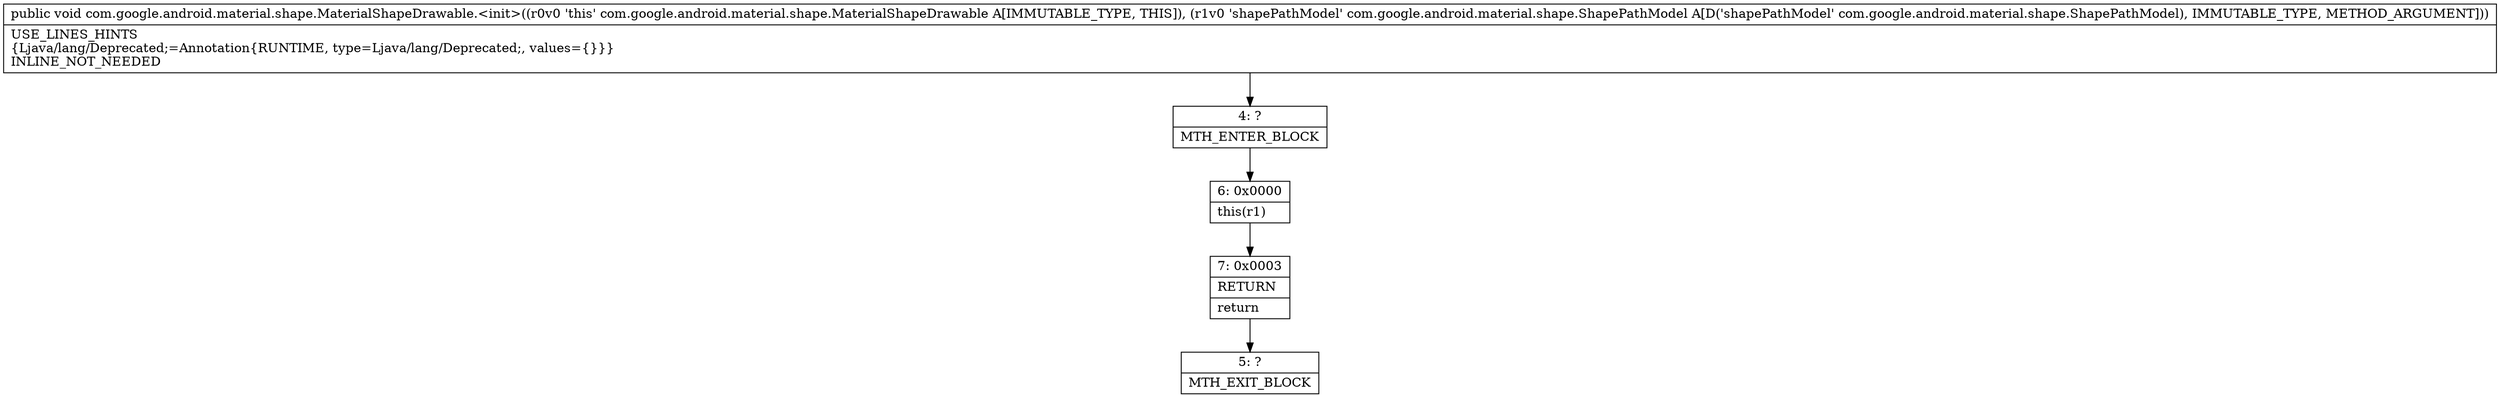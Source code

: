 digraph "CFG forcom.google.android.material.shape.MaterialShapeDrawable.\<init\>(Lcom\/google\/android\/material\/shape\/ShapePathModel;)V" {
Node_4 [shape=record,label="{4\:\ ?|MTH_ENTER_BLOCK\l}"];
Node_6 [shape=record,label="{6\:\ 0x0000|this(r1)\l}"];
Node_7 [shape=record,label="{7\:\ 0x0003|RETURN\l|return\l}"];
Node_5 [shape=record,label="{5\:\ ?|MTH_EXIT_BLOCK\l}"];
MethodNode[shape=record,label="{public void com.google.android.material.shape.MaterialShapeDrawable.\<init\>((r0v0 'this' com.google.android.material.shape.MaterialShapeDrawable A[IMMUTABLE_TYPE, THIS]), (r1v0 'shapePathModel' com.google.android.material.shape.ShapePathModel A[D('shapePathModel' com.google.android.material.shape.ShapePathModel), IMMUTABLE_TYPE, METHOD_ARGUMENT]))  | USE_LINES_HINTS\l\{Ljava\/lang\/Deprecated;=Annotation\{RUNTIME, type=Ljava\/lang\/Deprecated;, values=\{\}\}\}\lINLINE_NOT_NEEDED\l}"];
MethodNode -> Node_4;Node_4 -> Node_6;
Node_6 -> Node_7;
Node_7 -> Node_5;
}

